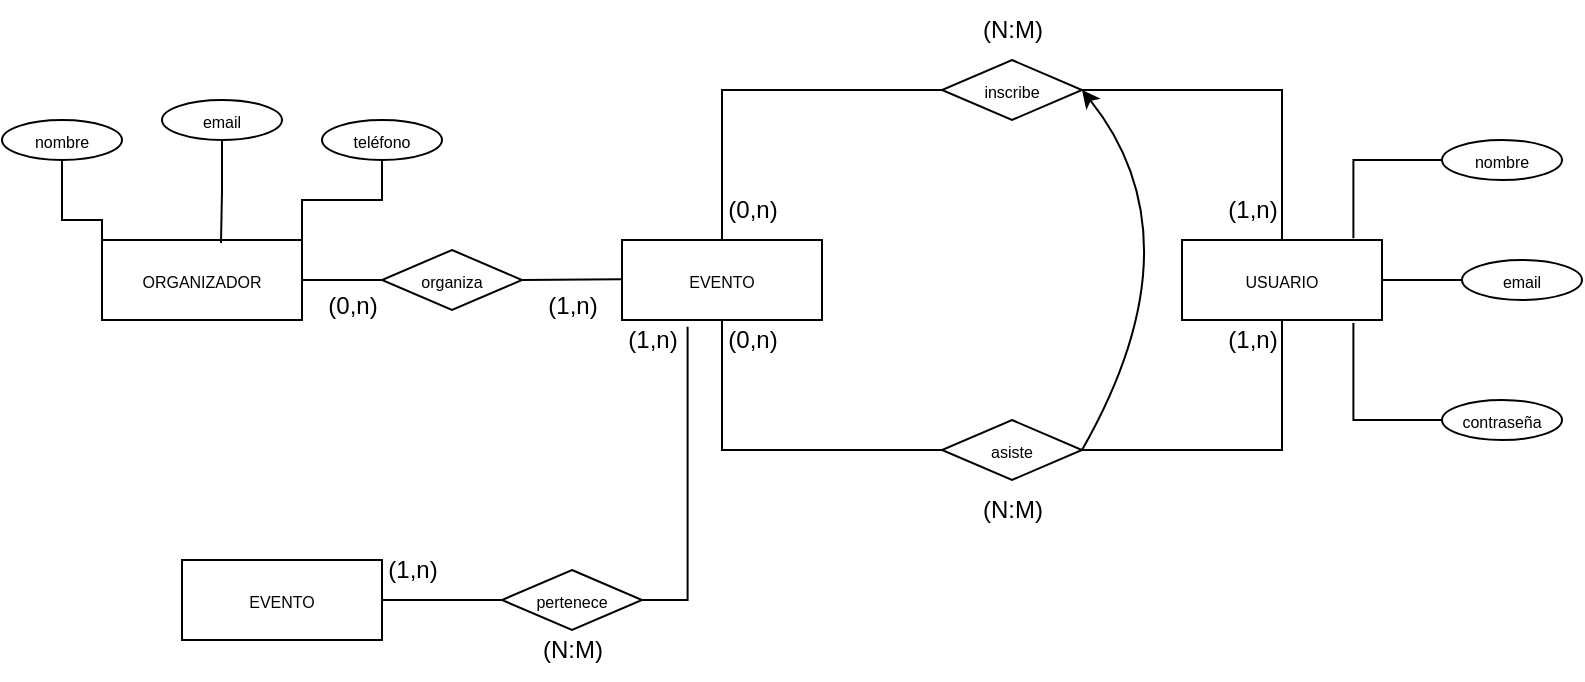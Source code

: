 <mxfile version="24.7.17">
  <diagram id="R2lEEEUBdFMjLlhIrx00" name="Page-1">
    <mxGraphModel dx="808" dy="478" grid="1" gridSize="10" guides="1" tooltips="1" connect="1" arrows="1" fold="1" page="1" pageScale="1" pageWidth="1169" pageHeight="827" math="0" shadow="0" extFonts="Permanent Marker^https://fonts.googleapis.com/css?family=Permanent+Marker">
      <root>
        <mxCell id="0" />
        <mxCell id="1" parent="0" />
        <mxCell id="0Zq-S1y-YvVeoT-IsRs--1" value="&lt;font style=&quot;font-size: 8px;&quot;&gt;ORGANIZADOR&lt;/font&gt;" style="rounded=0;whiteSpace=wrap;html=1;" vertex="1" parent="1">
          <mxGeometry x="90" y="280" width="100" height="40" as="geometry" />
        </mxCell>
        <mxCell id="0Zq-S1y-YvVeoT-IsRs--2" style="edgeStyle=orthogonalEdgeStyle;rounded=0;orthogonalLoop=1;jettySize=auto;html=1;exitX=0.5;exitY=0;exitDx=0;exitDy=0;entryX=0;entryY=0.5;entryDx=0;entryDy=0;endArrow=none;endFill=0;" edge="1" parent="1" source="0Zq-S1y-YvVeoT-IsRs--4" target="0Zq-S1y-YvVeoT-IsRs--8">
          <mxGeometry relative="1" as="geometry" />
        </mxCell>
        <mxCell id="0Zq-S1y-YvVeoT-IsRs--3" style="edgeStyle=orthogonalEdgeStyle;rounded=0;orthogonalLoop=1;jettySize=auto;html=1;exitX=0.5;exitY=1;exitDx=0;exitDy=0;entryX=0;entryY=0.5;entryDx=0;entryDy=0;endArrow=none;endFill=0;" edge="1" parent="1" source="0Zq-S1y-YvVeoT-IsRs--4" target="0Zq-S1y-YvVeoT-IsRs--10">
          <mxGeometry relative="1" as="geometry" />
        </mxCell>
        <mxCell id="0Zq-S1y-YvVeoT-IsRs--4" value="&lt;font style=&quot;font-size: 8px;&quot;&gt;EVENTO&lt;/font&gt;" style="rounded=0;whiteSpace=wrap;html=1;" vertex="1" parent="1">
          <mxGeometry x="350" y="280" width="100" height="40" as="geometry" />
        </mxCell>
        <mxCell id="0Zq-S1y-YvVeoT-IsRs--5" style="edgeStyle=orthogonalEdgeStyle;rounded=0;orthogonalLoop=1;jettySize=auto;html=1;exitX=0.5;exitY=0;exitDx=0;exitDy=0;entryX=1;entryY=0.5;entryDx=0;entryDy=0;endArrow=none;endFill=0;" edge="1" parent="1" source="0Zq-S1y-YvVeoT-IsRs--6" target="0Zq-S1y-YvVeoT-IsRs--8">
          <mxGeometry relative="1" as="geometry" />
        </mxCell>
        <mxCell id="0Zq-S1y-YvVeoT-IsRs--6" value="&lt;font style=&quot;font-size: 8px;&quot;&gt;USUARIO&lt;/font&gt;" style="rounded=0;whiteSpace=wrap;html=1;" vertex="1" parent="1">
          <mxGeometry x="630" y="280" width="100" height="40" as="geometry" />
        </mxCell>
        <mxCell id="0Zq-S1y-YvVeoT-IsRs--7" value="&lt;font style=&quot;font-size: 8px;&quot;&gt;organiza&lt;/font&gt;" style="rhombus;whiteSpace=wrap;html=1;" vertex="1" parent="1">
          <mxGeometry x="230" y="285" width="70" height="30" as="geometry" />
        </mxCell>
        <mxCell id="0Zq-S1y-YvVeoT-IsRs--8" value="&lt;div&gt;&lt;font style=&quot;font-size: 8px;&quot;&gt;inscribe&lt;/font&gt;&lt;/div&gt;" style="rhombus;whiteSpace=wrap;html=1;" vertex="1" parent="1">
          <mxGeometry x="510" y="190" width="70" height="30" as="geometry" />
        </mxCell>
        <mxCell id="0Zq-S1y-YvVeoT-IsRs--9" style="edgeStyle=orthogonalEdgeStyle;rounded=0;orthogonalLoop=1;jettySize=auto;html=1;exitX=1;exitY=0.5;exitDx=0;exitDy=0;entryX=0.5;entryY=1;entryDx=0;entryDy=0;endArrow=none;endFill=0;" edge="1" parent="1" source="0Zq-S1y-YvVeoT-IsRs--10" target="0Zq-S1y-YvVeoT-IsRs--6">
          <mxGeometry relative="1" as="geometry" />
        </mxCell>
        <mxCell id="0Zq-S1y-YvVeoT-IsRs--10" value="&lt;font style=&quot;font-size: 8px;&quot;&gt;asiste&lt;/font&gt;" style="rhombus;whiteSpace=wrap;html=1;" vertex="1" parent="1">
          <mxGeometry x="510" y="370" width="70" height="30" as="geometry" />
        </mxCell>
        <mxCell id="0Zq-S1y-YvVeoT-IsRs--11" value="" style="endArrow=none;html=1;rounded=0;" edge="1" parent="1" target="0Zq-S1y-YvVeoT-IsRs--7">
          <mxGeometry width="50" height="50" relative="1" as="geometry">
            <mxPoint x="190" y="300" as="sourcePoint" />
            <mxPoint x="240" y="250" as="targetPoint" />
          </mxGeometry>
        </mxCell>
        <mxCell id="0Zq-S1y-YvVeoT-IsRs--12" value="" style="endArrow=none;html=1;rounded=0;exitX=1;exitY=0.5;exitDx=0;exitDy=0;" edge="1" parent="1" source="0Zq-S1y-YvVeoT-IsRs--7">
          <mxGeometry width="50" height="50" relative="1" as="geometry">
            <mxPoint x="310" y="299.66" as="sourcePoint" />
            <mxPoint x="350" y="299.66" as="targetPoint" />
          </mxGeometry>
        </mxCell>
        <mxCell id="0Zq-S1y-YvVeoT-IsRs--13" value="(0,n)" style="text;html=1;align=center;verticalAlign=middle;resizable=0;points=[];autosize=1;strokeColor=none;fillColor=none;" vertex="1" parent="1">
          <mxGeometry x="190" y="298" width="50" height="30" as="geometry" />
        </mxCell>
        <mxCell id="0Zq-S1y-YvVeoT-IsRs--14" value="(0,n)" style="text;html=1;align=center;verticalAlign=middle;resizable=0;points=[];autosize=1;strokeColor=none;fillColor=none;" vertex="1" parent="1">
          <mxGeometry x="390" y="250" width="50" height="30" as="geometry" />
        </mxCell>
        <mxCell id="0Zq-S1y-YvVeoT-IsRs--15" value="(N:M)" style="text;html=1;align=center;verticalAlign=middle;resizable=0;points=[];autosize=1;strokeColor=none;fillColor=none;" vertex="1" parent="1">
          <mxGeometry x="520" y="400" width="50" height="30" as="geometry" />
        </mxCell>
        <mxCell id="0Zq-S1y-YvVeoT-IsRs--16" value="(N:M)" style="text;html=1;align=center;verticalAlign=middle;resizable=0;points=[];autosize=1;strokeColor=none;fillColor=none;" vertex="1" parent="1">
          <mxGeometry x="520" y="160" width="50" height="30" as="geometry" />
        </mxCell>
        <mxCell id="0Zq-S1y-YvVeoT-IsRs--17" value="(1,n)" style="text;html=1;align=center;verticalAlign=middle;resizable=0;points=[];autosize=1;strokeColor=none;fillColor=none;" vertex="1" parent="1">
          <mxGeometry x="640" y="250" width="50" height="30" as="geometry" />
        </mxCell>
        <mxCell id="0Zq-S1y-YvVeoT-IsRs--18" value="(0,n)" style="text;html=1;align=center;verticalAlign=middle;resizable=0;points=[];autosize=1;strokeColor=none;fillColor=none;" vertex="1" parent="1">
          <mxGeometry x="390" y="315" width="50" height="30" as="geometry" />
        </mxCell>
        <mxCell id="0Zq-S1y-YvVeoT-IsRs--19" value="(1,n)" style="text;html=1;align=center;verticalAlign=middle;resizable=0;points=[];autosize=1;strokeColor=none;fillColor=none;" vertex="1" parent="1">
          <mxGeometry x="640" y="315" width="50" height="30" as="geometry" />
        </mxCell>
        <mxCell id="0Zq-S1y-YvVeoT-IsRs--20" value="(1,n)" style="text;html=1;align=center;verticalAlign=middle;resizable=0;points=[];autosize=1;strokeColor=none;fillColor=none;" vertex="1" parent="1">
          <mxGeometry x="300" y="298" width="50" height="30" as="geometry" />
        </mxCell>
        <mxCell id="0Zq-S1y-YvVeoT-IsRs--21" value="" style="endArrow=classic;html=1;rounded=0;curved=1;entryX=1;entryY=0.5;entryDx=0;entryDy=0;" edge="1" parent="1" target="0Zq-S1y-YvVeoT-IsRs--8">
          <mxGeometry width="50" height="50" relative="1" as="geometry">
            <mxPoint x="580" y="385" as="sourcePoint" />
            <mxPoint x="625.24" y="200.0" as="targetPoint" />
            <Array as="points">
              <mxPoint x="640" y="280" />
            </Array>
          </mxGeometry>
        </mxCell>
        <mxCell id="0Zq-S1y-YvVeoT-IsRs--22" value="&lt;font style=&quot;font-size: 8px;&quot;&gt;nombre&lt;/font&gt;" style="ellipse;whiteSpace=wrap;html=1;" vertex="1" parent="1">
          <mxGeometry x="760" y="230" width="60" height="20" as="geometry" />
        </mxCell>
        <mxCell id="0Zq-S1y-YvVeoT-IsRs--23" style="edgeStyle=orthogonalEdgeStyle;rounded=0;orthogonalLoop=1;jettySize=auto;html=1;exitX=0;exitY=0.5;exitDx=0;exitDy=0;entryX=0.857;entryY=-0.023;entryDx=0;entryDy=0;entryPerimeter=0;endArrow=none;endFill=0;" edge="1" parent="1" source="0Zq-S1y-YvVeoT-IsRs--22" target="0Zq-S1y-YvVeoT-IsRs--6">
          <mxGeometry relative="1" as="geometry" />
        </mxCell>
        <mxCell id="0Zq-S1y-YvVeoT-IsRs--28" style="edgeStyle=orthogonalEdgeStyle;rounded=0;orthogonalLoop=1;jettySize=auto;html=1;exitX=0;exitY=0.5;exitDx=0;exitDy=0;entryX=1;entryY=0.5;entryDx=0;entryDy=0;endArrow=none;endFill=0;" edge="1" parent="1" source="0Zq-S1y-YvVeoT-IsRs--24" target="0Zq-S1y-YvVeoT-IsRs--6">
          <mxGeometry relative="1" as="geometry" />
        </mxCell>
        <mxCell id="0Zq-S1y-YvVeoT-IsRs--24" value="&lt;font style=&quot;font-size: 8px;&quot;&gt;email&lt;/font&gt;" style="ellipse;whiteSpace=wrap;html=1;" vertex="1" parent="1">
          <mxGeometry x="770" y="290" width="60" height="20" as="geometry" />
        </mxCell>
        <mxCell id="0Zq-S1y-YvVeoT-IsRs--25" value="&lt;font style=&quot;font-size: 8px;&quot;&gt;contraseña&lt;/font&gt;" style="ellipse;whiteSpace=wrap;html=1;" vertex="1" parent="1">
          <mxGeometry x="760" y="360" width="60" height="20" as="geometry" />
        </mxCell>
        <mxCell id="0Zq-S1y-YvVeoT-IsRs--27" style="edgeStyle=orthogonalEdgeStyle;rounded=0;orthogonalLoop=1;jettySize=auto;html=1;exitX=0;exitY=0.5;exitDx=0;exitDy=0;entryX=0.857;entryY=1.038;entryDx=0;entryDy=0;entryPerimeter=0;endArrow=none;endFill=0;" edge="1" parent="1" source="0Zq-S1y-YvVeoT-IsRs--25" target="0Zq-S1y-YvVeoT-IsRs--6">
          <mxGeometry relative="1" as="geometry" />
        </mxCell>
        <mxCell id="0Zq-S1y-YvVeoT-IsRs--29" value="&lt;font style=&quot;font-size: 8px;&quot;&gt;email&lt;/font&gt;" style="ellipse;whiteSpace=wrap;html=1;" vertex="1" parent="1">
          <mxGeometry x="120" y="210" width="60" height="20" as="geometry" />
        </mxCell>
        <mxCell id="0Zq-S1y-YvVeoT-IsRs--35" style="edgeStyle=orthogonalEdgeStyle;rounded=0;orthogonalLoop=1;jettySize=auto;html=1;exitX=0.5;exitY=1;exitDx=0;exitDy=0;entryX=1;entryY=0;entryDx=0;entryDy=0;endArrow=none;endFill=0;" edge="1" parent="1" source="0Zq-S1y-YvVeoT-IsRs--30" target="0Zq-S1y-YvVeoT-IsRs--1">
          <mxGeometry relative="1" as="geometry" />
        </mxCell>
        <mxCell id="0Zq-S1y-YvVeoT-IsRs--30" value="&lt;font style=&quot;font-size: 8px;&quot;&gt;teléfono&lt;/font&gt;" style="ellipse;whiteSpace=wrap;html=1;" vertex="1" parent="1">
          <mxGeometry x="200" y="220" width="60" height="20" as="geometry" />
        </mxCell>
        <mxCell id="0Zq-S1y-YvVeoT-IsRs--33" style="edgeStyle=orthogonalEdgeStyle;rounded=0;orthogonalLoop=1;jettySize=auto;html=1;exitX=0.5;exitY=1;exitDx=0;exitDy=0;entryX=0;entryY=0.5;entryDx=0;entryDy=0;endArrow=none;endFill=0;" edge="1" parent="1" source="0Zq-S1y-YvVeoT-IsRs--31" target="0Zq-S1y-YvVeoT-IsRs--1">
          <mxGeometry relative="1" as="geometry">
            <Array as="points">
              <mxPoint x="70" y="270" />
              <mxPoint x="90" y="270" />
            </Array>
          </mxGeometry>
        </mxCell>
        <mxCell id="0Zq-S1y-YvVeoT-IsRs--31" value="&lt;font style=&quot;font-size: 8px;&quot;&gt;nombre&lt;/font&gt;" style="ellipse;whiteSpace=wrap;html=1;" vertex="1" parent="1">
          <mxGeometry x="40" y="220" width="60" height="20" as="geometry" />
        </mxCell>
        <mxCell id="0Zq-S1y-YvVeoT-IsRs--36" style="edgeStyle=orthogonalEdgeStyle;rounded=0;orthogonalLoop=1;jettySize=auto;html=1;exitX=0.5;exitY=1;exitDx=0;exitDy=0;entryX=0.595;entryY=0.038;entryDx=0;entryDy=0;entryPerimeter=0;endArrow=none;endFill=0;" edge="1" parent="1" source="0Zq-S1y-YvVeoT-IsRs--29" target="0Zq-S1y-YvVeoT-IsRs--1">
          <mxGeometry relative="1" as="geometry" />
        </mxCell>
        <mxCell id="0Zq-S1y-YvVeoT-IsRs--41" style="edgeStyle=orthogonalEdgeStyle;rounded=0;orthogonalLoop=1;jettySize=auto;html=1;exitX=1;exitY=0.5;exitDx=0;exitDy=0;entryX=0;entryY=0.5;entryDx=0;entryDy=0;endArrow=none;endFill=0;" edge="1" parent="1" source="0Zq-S1y-YvVeoT-IsRs--37" target="0Zq-S1y-YvVeoT-IsRs--39">
          <mxGeometry relative="1" as="geometry" />
        </mxCell>
        <mxCell id="0Zq-S1y-YvVeoT-IsRs--37" value="&lt;font style=&quot;font-size: 8px;&quot;&gt;EVENTO&lt;/font&gt;" style="rounded=0;whiteSpace=wrap;html=1;" vertex="1" parent="1">
          <mxGeometry x="130" y="440" width="100" height="40" as="geometry" />
        </mxCell>
        <mxCell id="0Zq-S1y-YvVeoT-IsRs--39" value="&lt;font style=&quot;font-size: 8px;&quot;&gt;pertenece&lt;/font&gt;" style="rhombus;whiteSpace=wrap;html=1;" vertex="1" parent="1">
          <mxGeometry x="290" y="445" width="70" height="30" as="geometry" />
        </mxCell>
        <mxCell id="0Zq-S1y-YvVeoT-IsRs--42" style="edgeStyle=orthogonalEdgeStyle;rounded=0;orthogonalLoop=1;jettySize=auto;html=1;exitX=1;exitY=0.5;exitDx=0;exitDy=0;entryX=0.328;entryY=1.085;entryDx=0;entryDy=0;entryPerimeter=0;endArrow=none;endFill=0;" edge="1" parent="1" source="0Zq-S1y-YvVeoT-IsRs--39" target="0Zq-S1y-YvVeoT-IsRs--4">
          <mxGeometry relative="1" as="geometry" />
        </mxCell>
        <mxCell id="0Zq-S1y-YvVeoT-IsRs--43" value="(1,n)" style="text;html=1;align=center;verticalAlign=middle;resizable=0;points=[];autosize=1;strokeColor=none;fillColor=none;" vertex="1" parent="1">
          <mxGeometry x="220" y="430" width="50" height="30" as="geometry" />
        </mxCell>
        <mxCell id="0Zq-S1y-YvVeoT-IsRs--44" value="(1,n)" style="text;html=1;align=center;verticalAlign=middle;resizable=0;points=[];autosize=1;strokeColor=none;fillColor=none;" vertex="1" parent="1">
          <mxGeometry x="340" y="315" width="50" height="30" as="geometry" />
        </mxCell>
        <mxCell id="0Zq-S1y-YvVeoT-IsRs--45" value="(N:M)" style="text;html=1;align=center;verticalAlign=middle;resizable=0;points=[];autosize=1;strokeColor=none;fillColor=none;" vertex="1" parent="1">
          <mxGeometry x="300" y="470" width="50" height="30" as="geometry" />
        </mxCell>
      </root>
    </mxGraphModel>
  </diagram>
</mxfile>
